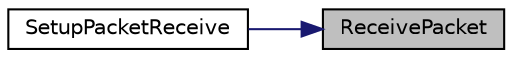 digraph "ReceivePacket"
{
 // LATEX_PDF_SIZE
  edge [fontname="Helvetica",fontsize="10",labelfontname="Helvetica",labelfontsize="10"];
  node [fontname="Helvetica",fontsize="10",shape=record];
  rankdir="RL";
  Node1 [label="ReceivePacket",height=0.2,width=0.4,color="black", fillcolor="grey75", style="filled", fontcolor="black",tooltip=" "];
  Node1 -> Node2 [dir="back",color="midnightblue",fontsize="10",style="solid",fontname="Helvetica"];
  Node2 [label="SetupPacketReceive",height=0.2,width=0.4,color="black", fillcolor="white", style="filled",URL="$adhoc-aloha-ideal-phy_8cc.html#a3858f39b0c1d0e52120fef78a82673cb",tooltip=" "];
}
